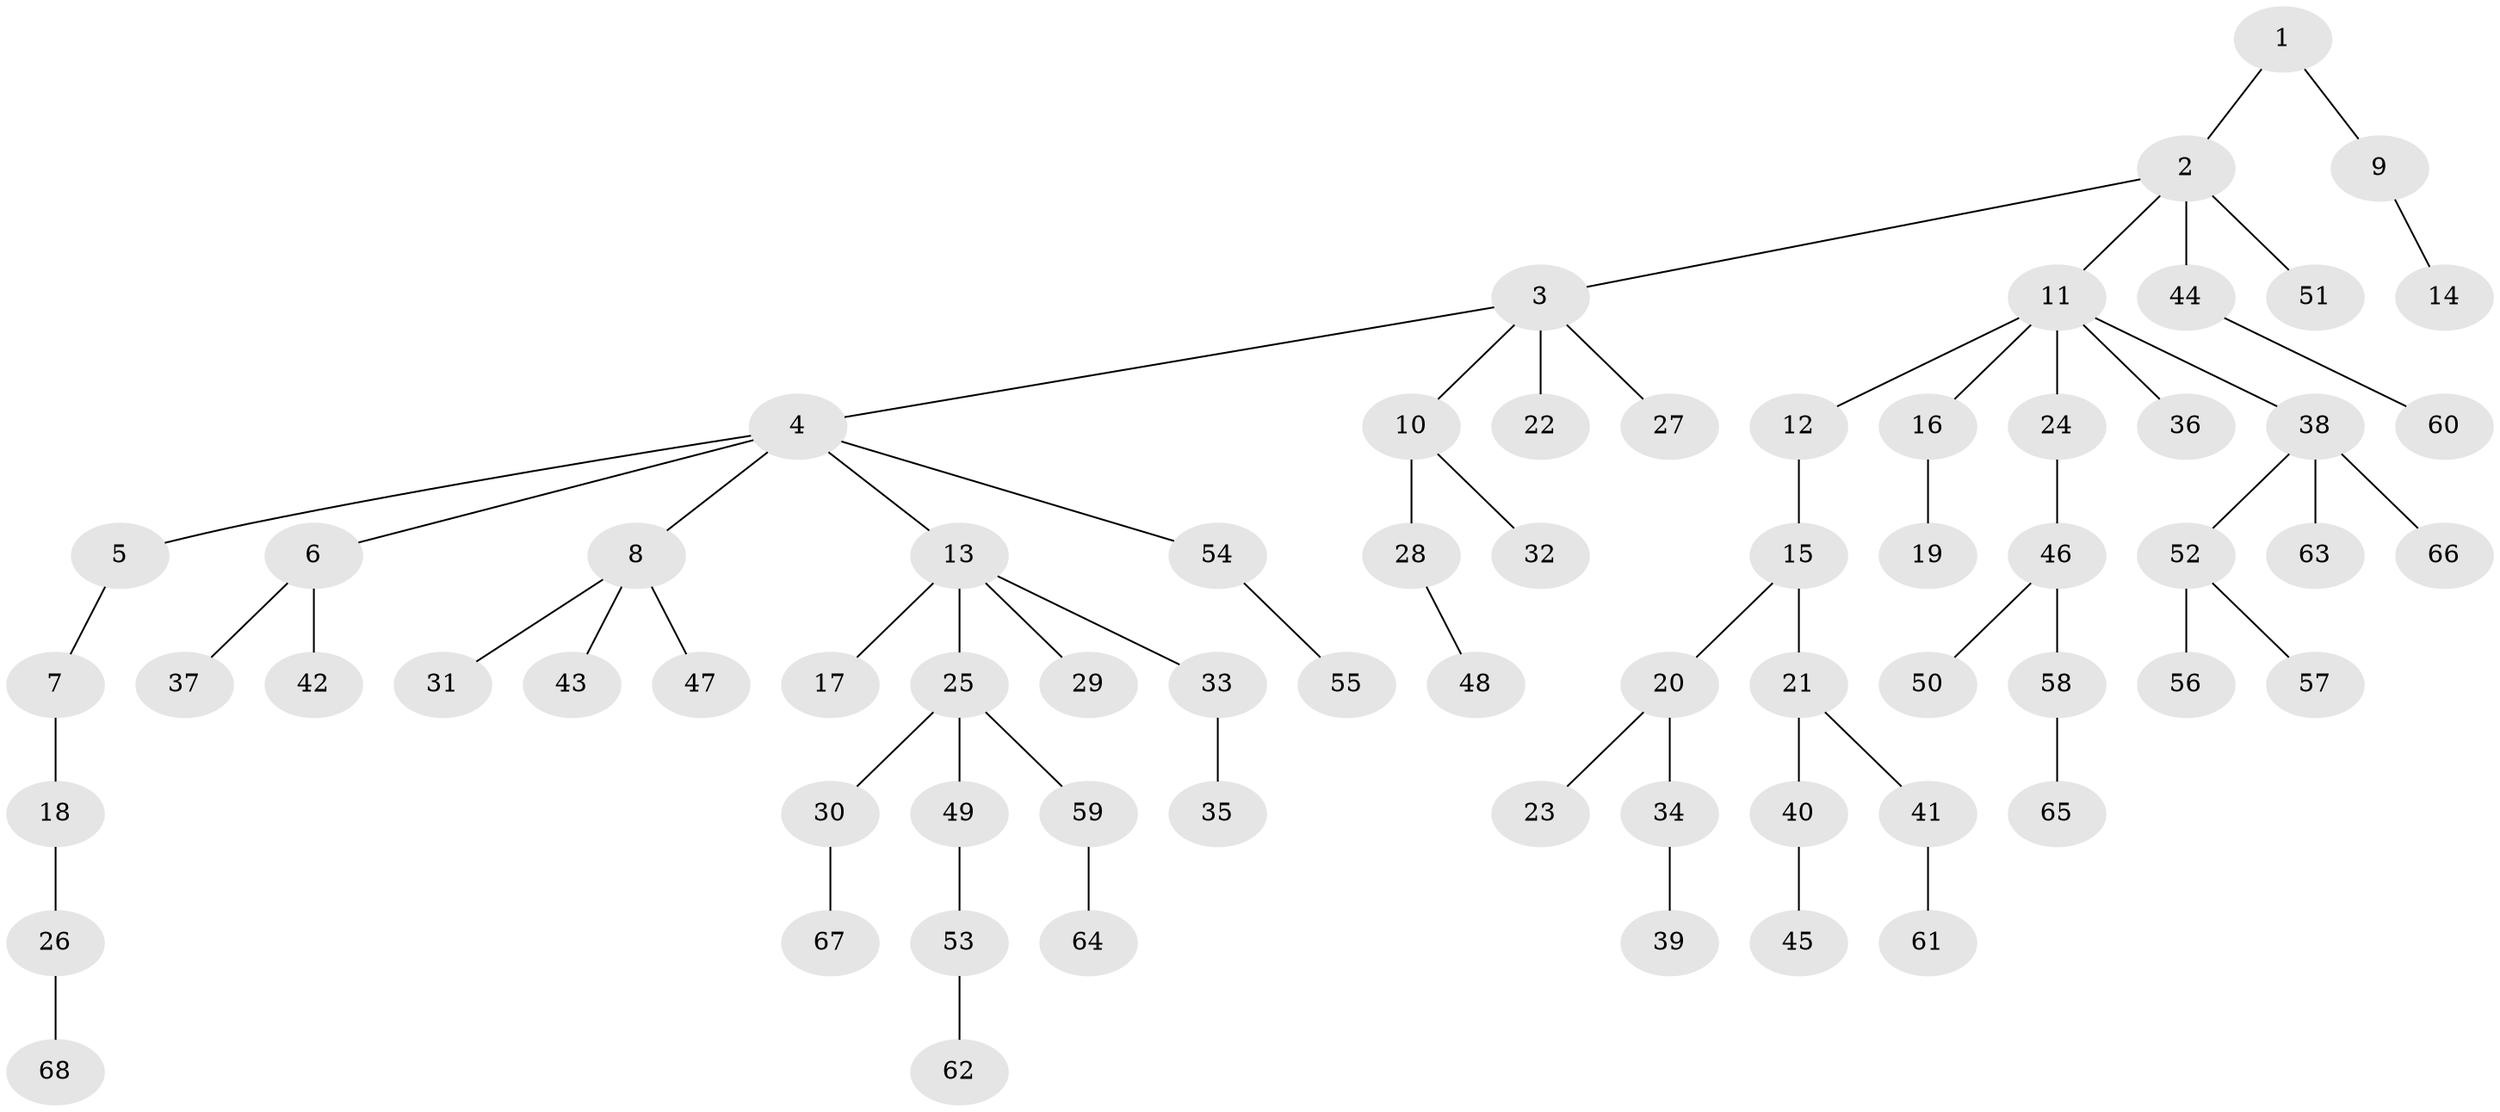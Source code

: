 // Generated by graph-tools (version 1.1) at 2025/15/03/09/25 04:15:25]
// undirected, 68 vertices, 67 edges
graph export_dot {
graph [start="1"]
  node [color=gray90,style=filled];
  1;
  2;
  3;
  4;
  5;
  6;
  7;
  8;
  9;
  10;
  11;
  12;
  13;
  14;
  15;
  16;
  17;
  18;
  19;
  20;
  21;
  22;
  23;
  24;
  25;
  26;
  27;
  28;
  29;
  30;
  31;
  32;
  33;
  34;
  35;
  36;
  37;
  38;
  39;
  40;
  41;
  42;
  43;
  44;
  45;
  46;
  47;
  48;
  49;
  50;
  51;
  52;
  53;
  54;
  55;
  56;
  57;
  58;
  59;
  60;
  61;
  62;
  63;
  64;
  65;
  66;
  67;
  68;
  1 -- 2;
  1 -- 9;
  2 -- 3;
  2 -- 11;
  2 -- 44;
  2 -- 51;
  3 -- 4;
  3 -- 10;
  3 -- 22;
  3 -- 27;
  4 -- 5;
  4 -- 6;
  4 -- 8;
  4 -- 13;
  4 -- 54;
  5 -- 7;
  6 -- 37;
  6 -- 42;
  7 -- 18;
  8 -- 31;
  8 -- 43;
  8 -- 47;
  9 -- 14;
  10 -- 28;
  10 -- 32;
  11 -- 12;
  11 -- 16;
  11 -- 24;
  11 -- 36;
  11 -- 38;
  12 -- 15;
  13 -- 17;
  13 -- 25;
  13 -- 29;
  13 -- 33;
  15 -- 20;
  15 -- 21;
  16 -- 19;
  18 -- 26;
  20 -- 23;
  20 -- 34;
  21 -- 40;
  21 -- 41;
  24 -- 46;
  25 -- 30;
  25 -- 49;
  25 -- 59;
  26 -- 68;
  28 -- 48;
  30 -- 67;
  33 -- 35;
  34 -- 39;
  38 -- 52;
  38 -- 63;
  38 -- 66;
  40 -- 45;
  41 -- 61;
  44 -- 60;
  46 -- 50;
  46 -- 58;
  49 -- 53;
  52 -- 56;
  52 -- 57;
  53 -- 62;
  54 -- 55;
  58 -- 65;
  59 -- 64;
}
